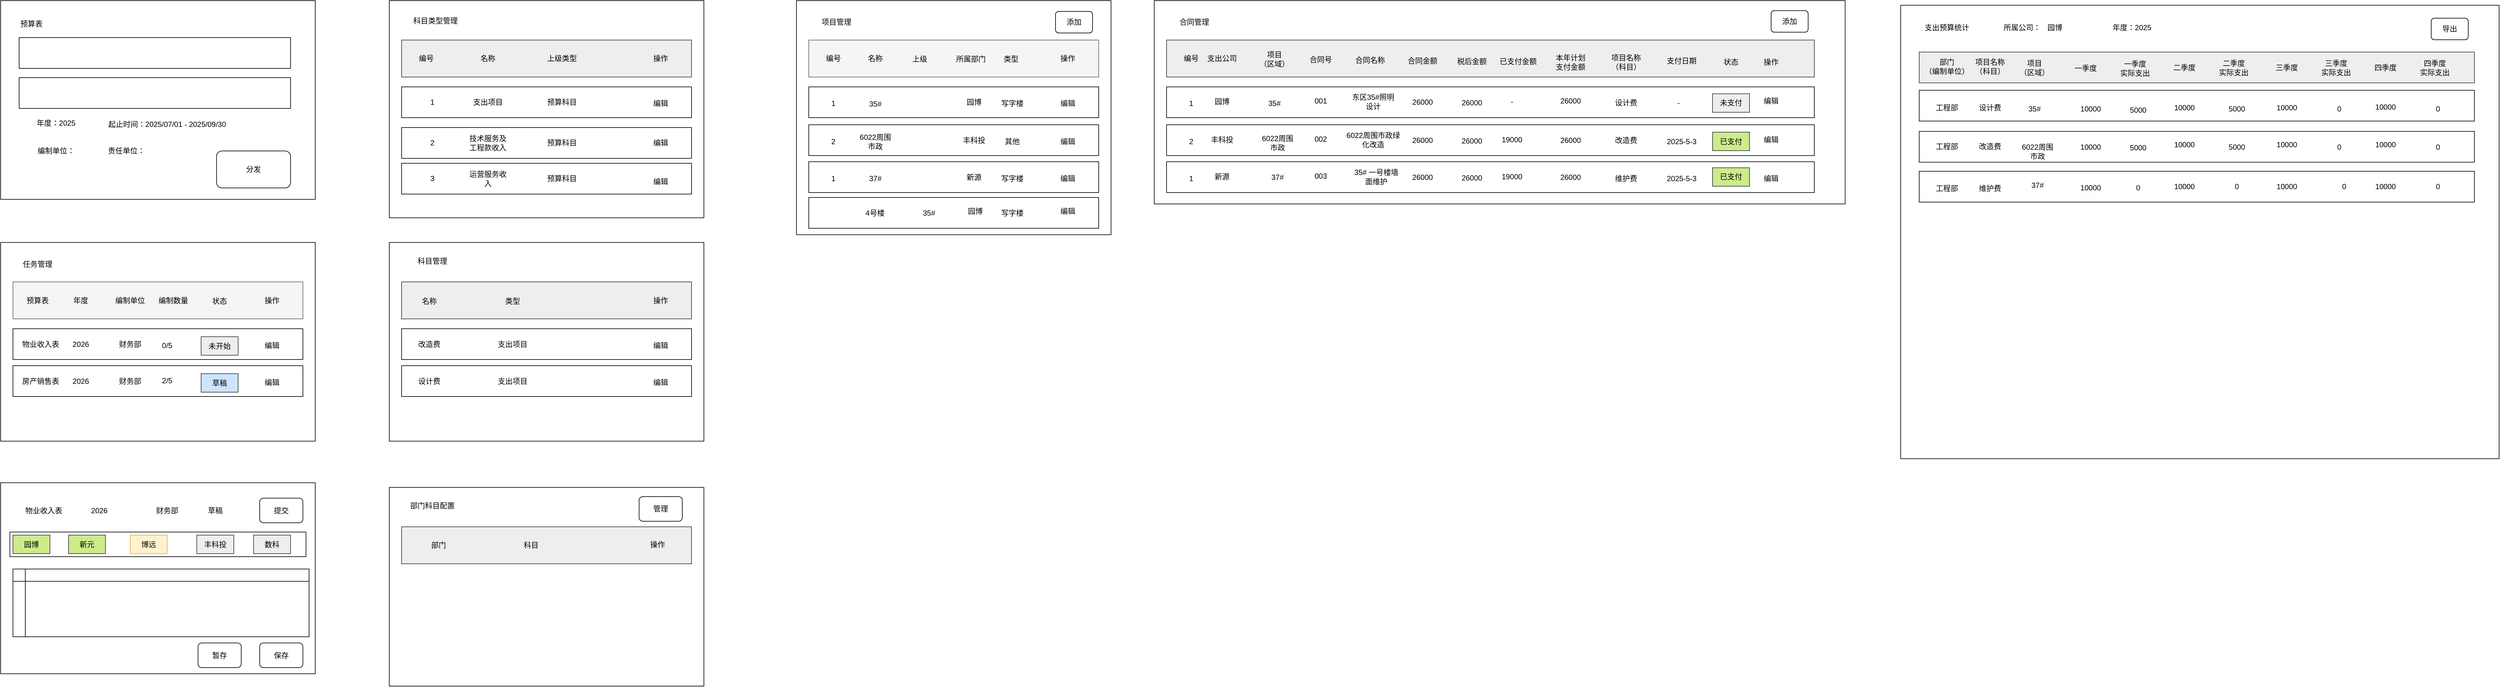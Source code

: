<mxfile version="28.0.4">
  <diagram name="第 1 页" id="Y-6UnXWzn9jeEXDlogMS">
    <mxGraphModel dx="2514" dy="1351" grid="1" gridSize="10" guides="1" tooltips="1" connect="1" arrows="1" fold="1" page="1" pageScale="1" pageWidth="827" pageHeight="1169" math="0" shadow="0">
      <root>
        <mxCell id="0" />
        <mxCell id="1" parent="0" />
        <mxCell id="I_KxvgHxnJEYVX6ZV_vD-1" value="" style="rounded=0;whiteSpace=wrap;html=1;" parent="1" vertex="1">
          <mxGeometry x="50" y="80" width="510" height="322.5" as="geometry" />
        </mxCell>
        <mxCell id="I_KxvgHxnJEYVX6ZV_vD-2" value="预算表" style="text;html=1;align=center;verticalAlign=middle;whiteSpace=wrap;rounded=0;" parent="1" vertex="1">
          <mxGeometry x="70" y="102.5" width="60" height="30" as="geometry" />
        </mxCell>
        <mxCell id="I_KxvgHxnJEYVX6ZV_vD-3" value="" style="rounded=0;whiteSpace=wrap;html=1;" parent="1" vertex="1">
          <mxGeometry x="50" y="472.5" width="510" height="322.5" as="geometry" />
        </mxCell>
        <mxCell id="I_KxvgHxnJEYVX6ZV_vD-4" value="任务管理" style="text;html=1;align=center;verticalAlign=middle;whiteSpace=wrap;rounded=0;" parent="1" vertex="1">
          <mxGeometry x="80" y="492.5" width="60" height="30" as="geometry" />
        </mxCell>
        <mxCell id="I_KxvgHxnJEYVX6ZV_vD-5" value="" style="rounded=0;whiteSpace=wrap;html=1;fillColor=#f5f5f5;fontColor=#333333;strokeColor=#666666;" parent="1" vertex="1">
          <mxGeometry x="70" y="536.5" width="470" height="60" as="geometry" />
        </mxCell>
        <mxCell id="I_KxvgHxnJEYVX6ZV_vD-6" value="预算表" style="text;html=1;align=center;verticalAlign=middle;whiteSpace=wrap;rounded=0;" parent="1" vertex="1">
          <mxGeometry x="80" y="551.5" width="60" height="30" as="geometry" />
        </mxCell>
        <mxCell id="I_KxvgHxnJEYVX6ZV_vD-7" value="年度" style="text;html=1;align=center;verticalAlign=middle;whiteSpace=wrap;rounded=0;" parent="1" vertex="1">
          <mxGeometry x="150" y="551.5" width="60" height="30" as="geometry" />
        </mxCell>
        <mxCell id="I_KxvgHxnJEYVX6ZV_vD-8" value="编制单位" style="text;html=1;align=center;verticalAlign=middle;whiteSpace=wrap;rounded=0;" parent="1" vertex="1">
          <mxGeometry x="230" y="551.5" width="60" height="30" as="geometry" />
        </mxCell>
        <mxCell id="I_KxvgHxnJEYVX6ZV_vD-9" value="状态" style="text;html=1;align=center;verticalAlign=middle;whiteSpace=wrap;rounded=0;" parent="1" vertex="1">
          <mxGeometry x="375" y="552.5" width="60" height="30" as="geometry" />
        </mxCell>
        <mxCell id="I_KxvgHxnJEYVX6ZV_vD-10" value="操作" style="text;html=1;align=center;verticalAlign=middle;whiteSpace=wrap;rounded=0;" parent="1" vertex="1">
          <mxGeometry x="460" y="551.5" width="60" height="30" as="geometry" />
        </mxCell>
        <mxCell id="I_KxvgHxnJEYVX6ZV_vD-11" value="分发" style="rounded=1;whiteSpace=wrap;html=1;" parent="1" vertex="1">
          <mxGeometry x="400" y="324" width="120" height="60" as="geometry" />
        </mxCell>
        <mxCell id="I_KxvgHxnJEYVX6ZV_vD-12" value="" style="rounded=0;whiteSpace=wrap;html=1;" parent="1" vertex="1">
          <mxGeometry x="50" y="862.5" width="510" height="310" as="geometry" />
        </mxCell>
        <mxCell id="I_KxvgHxnJEYVX6ZV_vD-13" value="物业收入表" style="text;html=1;align=center;verticalAlign=middle;whiteSpace=wrap;rounded=0;" parent="1" vertex="1">
          <mxGeometry x="80" y="892.5" width="80" height="30" as="geometry" />
        </mxCell>
        <mxCell id="I_KxvgHxnJEYVX6ZV_vD-14" value="2026" style="text;html=1;align=center;verticalAlign=middle;whiteSpace=wrap;rounded=0;" parent="1" vertex="1">
          <mxGeometry x="180" y="892.5" width="60" height="30" as="geometry" />
        </mxCell>
        <mxCell id="I_KxvgHxnJEYVX6ZV_vD-15" value="财务部" style="text;html=1;align=center;verticalAlign=middle;whiteSpace=wrap;rounded=0;" parent="1" vertex="1">
          <mxGeometry x="290" y="892.5" width="60" height="30" as="geometry" />
        </mxCell>
        <mxCell id="I_KxvgHxnJEYVX6ZV_vD-16" value="草稿" style="text;html=1;align=center;verticalAlign=middle;whiteSpace=wrap;rounded=0;" parent="1" vertex="1">
          <mxGeometry x="368" y="892.5" width="60" height="30" as="geometry" />
        </mxCell>
        <mxCell id="I_KxvgHxnJEYVX6ZV_vD-17" value="" style="rounded=0;whiteSpace=wrap;html=1;" parent="1" vertex="1">
          <mxGeometry x="65" y="942.5" width="480" height="40" as="geometry" />
        </mxCell>
        <mxCell id="I_KxvgHxnJEYVX6ZV_vD-18" value="园博" style="text;html=1;align=center;verticalAlign=middle;whiteSpace=wrap;rounded=0;fillColor=#cdeb8b;strokeColor=#36393d;" parent="1" vertex="1">
          <mxGeometry x="70" y="947.5" width="60" height="30" as="geometry" />
        </mxCell>
        <mxCell id="I_KxvgHxnJEYVX6ZV_vD-19" value="新元" style="text;html=1;align=center;verticalAlign=middle;whiteSpace=wrap;rounded=0;fillColor=#cdeb8b;strokeColor=#36393d;" parent="1" vertex="1">
          <mxGeometry x="160" y="947.5" width="60" height="30" as="geometry" />
        </mxCell>
        <mxCell id="I_KxvgHxnJEYVX6ZV_vD-20" value="博远" style="text;html=1;align=center;verticalAlign=middle;whiteSpace=wrap;rounded=0;fillColor=#fff2cc;strokeColor=#d6b656;" parent="1" vertex="1">
          <mxGeometry x="260" y="947.5" width="60" height="30" as="geometry" />
        </mxCell>
        <mxCell id="I_KxvgHxnJEYVX6ZV_vD-21" value="丰科投" style="text;html=1;align=center;verticalAlign=middle;whiteSpace=wrap;rounded=0;fillColor=#eeeeee;strokeColor=#36393d;" parent="1" vertex="1">
          <mxGeometry x="368" y="947.5" width="60" height="30" as="geometry" />
        </mxCell>
        <mxCell id="I_KxvgHxnJEYVX6ZV_vD-22" value="数科" style="text;html=1;align=center;verticalAlign=middle;whiteSpace=wrap;rounded=0;fillColor=#eeeeee;strokeColor=#36393d;" parent="1" vertex="1">
          <mxGeometry x="460" y="947.5" width="60" height="30" as="geometry" />
        </mxCell>
        <mxCell id="I_KxvgHxnJEYVX6ZV_vD-23" value="" style="shape=internalStorage;whiteSpace=wrap;html=1;backgroundOutline=1;" parent="1" vertex="1">
          <mxGeometry x="70" y="1002.5" width="480" height="110" as="geometry" />
        </mxCell>
        <mxCell id="I_KxvgHxnJEYVX6ZV_vD-24" value="提交" style="rounded=1;whiteSpace=wrap;html=1;" parent="1" vertex="1">
          <mxGeometry x="470" y="887.5" width="70" height="40" as="geometry" />
        </mxCell>
        <mxCell id="I_KxvgHxnJEYVX6ZV_vD-25" value="保存" style="rounded=1;whiteSpace=wrap;html=1;" parent="1" vertex="1">
          <mxGeometry x="470" y="1122.5" width="70" height="40" as="geometry" />
        </mxCell>
        <mxCell id="I_KxvgHxnJEYVX6ZV_vD-26" value="" style="rounded=0;whiteSpace=wrap;html=1;" parent="1" vertex="1">
          <mxGeometry x="70" y="612.5" width="470" height="50" as="geometry" />
        </mxCell>
        <mxCell id="I_KxvgHxnJEYVX6ZV_vD-27" value="物业收入表" style="text;html=1;align=center;verticalAlign=middle;whiteSpace=wrap;rounded=0;" parent="1" vertex="1">
          <mxGeometry x="80" y="622.5" width="70" height="30" as="geometry" />
        </mxCell>
        <mxCell id="I_KxvgHxnJEYVX6ZV_vD-28" value="2026" style="text;html=1;align=center;verticalAlign=middle;whiteSpace=wrap;rounded=0;" parent="1" vertex="1">
          <mxGeometry x="150" y="622.5" width="60" height="30" as="geometry" />
        </mxCell>
        <mxCell id="I_KxvgHxnJEYVX6ZV_vD-29" value="财务部" style="text;html=1;align=center;verticalAlign=middle;whiteSpace=wrap;rounded=0;" parent="1" vertex="1">
          <mxGeometry x="230" y="622.5" width="60" height="30" as="geometry" />
        </mxCell>
        <mxCell id="I_KxvgHxnJEYVX6ZV_vD-30" value="未开始" style="text;html=1;align=center;verticalAlign=middle;whiteSpace=wrap;rounded=0;fillColor=#eeeeee;strokeColor=#36393d;" parent="1" vertex="1">
          <mxGeometry x="375" y="625.5" width="60" height="30" as="geometry" />
        </mxCell>
        <mxCell id="I_KxvgHxnJEYVX6ZV_vD-31" value="编辑" style="text;html=1;align=center;verticalAlign=middle;whiteSpace=wrap;rounded=0;" parent="1" vertex="1">
          <mxGeometry x="460" y="624.5" width="60" height="30" as="geometry" />
        </mxCell>
        <mxCell id="I_KxvgHxnJEYVX6ZV_vD-32" value="" style="rounded=0;whiteSpace=wrap;html=1;" parent="1" vertex="1">
          <mxGeometry x="70" y="672.5" width="470" height="50" as="geometry" />
        </mxCell>
        <mxCell id="I_KxvgHxnJEYVX6ZV_vD-33" value="房产销售表" style="text;html=1;align=center;verticalAlign=middle;whiteSpace=wrap;rounded=0;" parent="1" vertex="1">
          <mxGeometry x="80" y="682.5" width="70" height="30" as="geometry" />
        </mxCell>
        <mxCell id="I_KxvgHxnJEYVX6ZV_vD-34" value="2026" style="text;html=1;align=center;verticalAlign=middle;whiteSpace=wrap;rounded=0;" parent="1" vertex="1">
          <mxGeometry x="150" y="682.5" width="60" height="30" as="geometry" />
        </mxCell>
        <mxCell id="I_KxvgHxnJEYVX6ZV_vD-35" value="财务部" style="text;html=1;align=center;verticalAlign=middle;whiteSpace=wrap;rounded=0;" parent="1" vertex="1">
          <mxGeometry x="230" y="682.5" width="60" height="30" as="geometry" />
        </mxCell>
        <mxCell id="I_KxvgHxnJEYVX6ZV_vD-36" value="草稿" style="text;html=1;align=center;verticalAlign=middle;whiteSpace=wrap;rounded=0;fillColor=#cce5ff;strokeColor=#36393d;" parent="1" vertex="1">
          <mxGeometry x="375" y="685.5" width="60" height="30" as="geometry" />
        </mxCell>
        <mxCell id="I_KxvgHxnJEYVX6ZV_vD-37" value="编辑" style="text;html=1;align=center;verticalAlign=middle;whiteSpace=wrap;rounded=0;" parent="1" vertex="1">
          <mxGeometry x="460" y="684.5" width="60" height="30" as="geometry" />
        </mxCell>
        <mxCell id="I_KxvgHxnJEYVX6ZV_vD-38" value="" style="rounded=0;whiteSpace=wrap;html=1;" parent="1" vertex="1">
          <mxGeometry x="80" y="140" width="440" height="50" as="geometry" />
        </mxCell>
        <mxCell id="I_KxvgHxnJEYVX6ZV_vD-39" value="" style="rounded=0;whiteSpace=wrap;html=1;" parent="1" vertex="1">
          <mxGeometry x="80" y="205" width="440" height="50" as="geometry" />
        </mxCell>
        <mxCell id="I_KxvgHxnJEYVX6ZV_vD-80" value="" style="rounded=0;whiteSpace=wrap;html=1;" parent="1" vertex="1">
          <mxGeometry x="1340" y="80" width="510" height="380" as="geometry" />
        </mxCell>
        <mxCell id="I_KxvgHxnJEYVX6ZV_vD-81" value="项目管理" style="text;html=1;align=center;verticalAlign=middle;whiteSpace=wrap;rounded=0;" parent="1" vertex="1">
          <mxGeometry x="1340" y="100" width="130" height="30" as="geometry" />
        </mxCell>
        <mxCell id="I_KxvgHxnJEYVX6ZV_vD-82" value="" style="rounded=0;whiteSpace=wrap;html=1;fillColor=#f5f5f5;fontColor=#333333;strokeColor=#666666;" parent="1" vertex="1">
          <mxGeometry x="1360" y="144" width="470" height="60" as="geometry" />
        </mxCell>
        <mxCell id="I_KxvgHxnJEYVX6ZV_vD-83" value="编号" style="text;html=1;align=center;verticalAlign=middle;whiteSpace=wrap;rounded=0;" parent="1" vertex="1">
          <mxGeometry x="1370" y="159" width="60" height="30" as="geometry" />
        </mxCell>
        <mxCell id="I_KxvgHxnJEYVX6ZV_vD-84" value="名称" style="text;html=1;align=center;verticalAlign=middle;whiteSpace=wrap;rounded=0;" parent="1" vertex="1">
          <mxGeometry x="1437.5" y="159" width="60" height="30" as="geometry" />
        </mxCell>
        <mxCell id="I_KxvgHxnJEYVX6ZV_vD-85" value="所属部门" style="text;html=1;align=center;verticalAlign=middle;whiteSpace=wrap;rounded=0;" parent="1" vertex="1">
          <mxGeometry x="1593" y="160" width="60" height="30" as="geometry" />
        </mxCell>
        <mxCell id="I_KxvgHxnJEYVX6ZV_vD-86" value="操作" style="text;html=1;align=center;verticalAlign=middle;whiteSpace=wrap;rounded=0;" parent="1" vertex="1">
          <mxGeometry x="1750" y="159" width="60" height="30" as="geometry" />
        </mxCell>
        <mxCell id="I_KxvgHxnJEYVX6ZV_vD-87" value="" style="rounded=0;whiteSpace=wrap;html=1;" parent="1" vertex="1">
          <mxGeometry x="1360" y="220" width="470" height="50" as="geometry" />
        </mxCell>
        <mxCell id="I_KxvgHxnJEYVX6ZV_vD-88" value="园博" style="text;html=1;align=center;verticalAlign=middle;whiteSpace=wrap;rounded=0;" parent="1" vertex="1">
          <mxGeometry x="1598" y="230" width="60" height="30" as="geometry" />
        </mxCell>
        <mxCell id="I_KxvgHxnJEYVX6ZV_vD-89" value="编辑" style="text;html=1;align=center;verticalAlign=middle;whiteSpace=wrap;rounded=0;" parent="1" vertex="1">
          <mxGeometry x="1750" y="232" width="60" height="30" as="geometry" />
        </mxCell>
        <mxCell id="I_KxvgHxnJEYVX6ZV_vD-97" value="" style="rounded=0;whiteSpace=wrap;html=1;" parent="1" vertex="1">
          <mxGeometry x="1360" y="399.5" width="470" height="50" as="geometry" />
        </mxCell>
        <mxCell id="I_KxvgHxnJEYVX6ZV_vD-98" value="4号楼" style="text;html=1;align=center;verticalAlign=middle;whiteSpace=wrap;rounded=0;" parent="1" vertex="1">
          <mxGeometry x="1410" y="409.5" width="115" height="30" as="geometry" />
        </mxCell>
        <mxCell id="I_KxvgHxnJEYVX6ZV_vD-101" value="类型" style="text;html=1;align=center;verticalAlign=middle;whiteSpace=wrap;rounded=0;" parent="1" vertex="1">
          <mxGeometry x="1658" y="160" width="60" height="30" as="geometry" />
        </mxCell>
        <mxCell id="I_KxvgHxnJEYVX6ZV_vD-102" value="写字楼" style="text;html=1;align=center;verticalAlign=middle;whiteSpace=wrap;rounded=0;" parent="1" vertex="1">
          <mxGeometry x="1660" y="232" width="60" height="30" as="geometry" />
        </mxCell>
        <mxCell id="I_KxvgHxnJEYVX6ZV_vD-103" value="35#" style="text;html=1;align=center;verticalAlign=middle;whiteSpace=wrap;rounded=0;" parent="1" vertex="1">
          <mxGeometry x="1437.5" y="232.75" width="60" height="30" as="geometry" />
        </mxCell>
        <mxCell id="I_KxvgHxnJEYVX6ZV_vD-104" value="1" style="text;html=1;align=center;verticalAlign=middle;whiteSpace=wrap;rounded=0;" parent="1" vertex="1">
          <mxGeometry x="1370" y="232" width="60" height="30" as="geometry" />
        </mxCell>
        <mxCell id="I_KxvgHxnJEYVX6ZV_vD-105" value="" style="rounded=0;whiteSpace=wrap;html=1;" parent="1" vertex="1">
          <mxGeometry x="1360" y="281.5" width="470" height="50" as="geometry" />
        </mxCell>
        <mxCell id="I_KxvgHxnJEYVX6ZV_vD-106" value="丰科投" style="text;html=1;align=center;verticalAlign=middle;whiteSpace=wrap;rounded=0;" parent="1" vertex="1">
          <mxGeometry x="1598" y="291.5" width="60" height="30" as="geometry" />
        </mxCell>
        <mxCell id="I_KxvgHxnJEYVX6ZV_vD-107" value="编辑" style="text;html=1;align=center;verticalAlign=middle;whiteSpace=wrap;rounded=0;" parent="1" vertex="1">
          <mxGeometry x="1750" y="293.5" width="60" height="30" as="geometry" />
        </mxCell>
        <mxCell id="I_KxvgHxnJEYVX6ZV_vD-108" value="其他" style="text;html=1;align=center;verticalAlign=middle;whiteSpace=wrap;rounded=0;" parent="1" vertex="1">
          <mxGeometry x="1660" y="293.5" width="60" height="30" as="geometry" />
        </mxCell>
        <mxCell id="I_KxvgHxnJEYVX6ZV_vD-109" value="6022周围市政" style="text;html=1;align=center;verticalAlign=middle;whiteSpace=wrap;rounded=0;" parent="1" vertex="1">
          <mxGeometry x="1437.5" y="294.25" width="60" height="30" as="geometry" />
        </mxCell>
        <mxCell id="I_KxvgHxnJEYVX6ZV_vD-110" value="2" style="text;html=1;align=center;verticalAlign=middle;whiteSpace=wrap;rounded=0;" parent="1" vertex="1">
          <mxGeometry x="1370" y="293.5" width="60" height="30" as="geometry" />
        </mxCell>
        <mxCell id="I_KxvgHxnJEYVX6ZV_vD-111" value="" style="rounded=0;whiteSpace=wrap;html=1;" parent="1" vertex="1">
          <mxGeometry x="1360" y="341.5" width="470" height="50" as="geometry" />
        </mxCell>
        <mxCell id="I_KxvgHxnJEYVX6ZV_vD-112" value="新源" style="text;html=1;align=center;verticalAlign=middle;whiteSpace=wrap;rounded=0;" parent="1" vertex="1">
          <mxGeometry x="1598" y="351.5" width="60" height="30" as="geometry" />
        </mxCell>
        <mxCell id="I_KxvgHxnJEYVX6ZV_vD-113" value="编辑" style="text;html=1;align=center;verticalAlign=middle;whiteSpace=wrap;rounded=0;" parent="1" vertex="1">
          <mxGeometry x="1750" y="353.5" width="60" height="30" as="geometry" />
        </mxCell>
        <mxCell id="I_KxvgHxnJEYVX6ZV_vD-114" value="写字楼" style="text;html=1;align=center;verticalAlign=middle;whiteSpace=wrap;rounded=0;" parent="1" vertex="1">
          <mxGeometry x="1660" y="353.5" width="60" height="30" as="geometry" />
        </mxCell>
        <mxCell id="I_KxvgHxnJEYVX6ZV_vD-115" value="37#" style="text;html=1;align=center;verticalAlign=middle;whiteSpace=wrap;rounded=0;" parent="1" vertex="1">
          <mxGeometry x="1437.5" y="354.25" width="60" height="30" as="geometry" />
        </mxCell>
        <mxCell id="I_KxvgHxnJEYVX6ZV_vD-116" value="1" style="text;html=1;align=center;verticalAlign=middle;whiteSpace=wrap;rounded=0;" parent="1" vertex="1">
          <mxGeometry x="1370" y="353.5" width="60" height="30" as="geometry" />
        </mxCell>
        <mxCell id="I_KxvgHxnJEYVX6ZV_vD-128" value="添加" style="rounded=1;whiteSpace=wrap;html=1;" parent="1" vertex="1">
          <mxGeometry x="1760" y="97.5" width="60" height="35" as="geometry" />
        </mxCell>
        <mxCell id="SKkXFKjDcY55AdcUD5MD-1" value="" style="rounded=0;whiteSpace=wrap;html=1;" parent="1" vertex="1">
          <mxGeometry x="680" y="80" width="510" height="352.5" as="geometry" />
        </mxCell>
        <mxCell id="SKkXFKjDcY55AdcUD5MD-2" value="科目类型管理" style="text;html=1;align=center;verticalAlign=middle;whiteSpace=wrap;rounded=0;" parent="1" vertex="1">
          <mxGeometry x="690" y="97.5" width="130" height="30" as="geometry" />
        </mxCell>
        <mxCell id="SKkXFKjDcY55AdcUD5MD-3" value="" style="rounded=0;whiteSpace=wrap;html=1;fillColor=#eeeeee;strokeColor=#36393d;" parent="1" vertex="1">
          <mxGeometry x="700" y="144" width="470" height="60" as="geometry" />
        </mxCell>
        <mxCell id="SKkXFKjDcY55AdcUD5MD-4" value="编号" style="text;html=1;align=center;verticalAlign=middle;whiteSpace=wrap;rounded=0;" parent="1" vertex="1">
          <mxGeometry x="710" y="159" width="60" height="30" as="geometry" />
        </mxCell>
        <mxCell id="SKkXFKjDcY55AdcUD5MD-5" value="名称" style="text;html=1;align=center;verticalAlign=middle;whiteSpace=wrap;rounded=0;" parent="1" vertex="1">
          <mxGeometry x="810" y="159" width="60" height="30" as="geometry" />
        </mxCell>
        <mxCell id="SKkXFKjDcY55AdcUD5MD-6" value="上级类型" style="text;html=1;align=center;verticalAlign=middle;whiteSpace=wrap;rounded=0;" parent="1" vertex="1">
          <mxGeometry x="930" y="159" width="60" height="30" as="geometry" />
        </mxCell>
        <mxCell id="SKkXFKjDcY55AdcUD5MD-7" value="操作" style="text;html=1;align=center;verticalAlign=middle;whiteSpace=wrap;rounded=0;" parent="1" vertex="1">
          <mxGeometry x="1090" y="159" width="60" height="30" as="geometry" />
        </mxCell>
        <mxCell id="SKkXFKjDcY55AdcUD5MD-8" value="" style="rounded=0;whiteSpace=wrap;html=1;" parent="1" vertex="1">
          <mxGeometry x="700" y="220" width="470" height="50" as="geometry" />
        </mxCell>
        <mxCell id="SKkXFKjDcY55AdcUD5MD-9" value="支出项目" style="text;html=1;align=center;verticalAlign=middle;whiteSpace=wrap;rounded=0;" parent="1" vertex="1">
          <mxGeometry x="805" y="230" width="70" height="30" as="geometry" />
        </mxCell>
        <mxCell id="SKkXFKjDcY55AdcUD5MD-10" value="预算科目" style="text;html=1;align=center;verticalAlign=middle;whiteSpace=wrap;rounded=0;" parent="1" vertex="1">
          <mxGeometry x="930" y="230" width="60" height="30" as="geometry" />
        </mxCell>
        <mxCell id="SKkXFKjDcY55AdcUD5MD-11" value="编辑" style="text;html=1;align=center;verticalAlign=middle;whiteSpace=wrap;rounded=0;" parent="1" vertex="1">
          <mxGeometry x="1090" y="232" width="60" height="30" as="geometry" />
        </mxCell>
        <mxCell id="SKkXFKjDcY55AdcUD5MD-12" value="" style="rounded=0;whiteSpace=wrap;html=1;" parent="1" vertex="1">
          <mxGeometry x="680" y="472.5" width="510" height="322.5" as="geometry" />
        </mxCell>
        <mxCell id="SKkXFKjDcY55AdcUD5MD-13" value="科目管理" style="text;html=1;align=center;verticalAlign=middle;whiteSpace=wrap;rounded=0;" parent="1" vertex="1">
          <mxGeometry x="685" y="487.5" width="130" height="30" as="geometry" />
        </mxCell>
        <mxCell id="SKkXFKjDcY55AdcUD5MD-14" value="" style="rounded=0;whiteSpace=wrap;html=1;fillColor=#eeeeee;strokeColor=#36393d;" parent="1" vertex="1">
          <mxGeometry x="700" y="536.5" width="470" height="60" as="geometry" />
        </mxCell>
        <mxCell id="SKkXFKjDcY55AdcUD5MD-15" value="名称" style="text;html=1;align=center;verticalAlign=middle;whiteSpace=wrap;rounded=0;" parent="1" vertex="1">
          <mxGeometry x="715" y="552.5" width="60" height="30" as="geometry" />
        </mxCell>
        <mxCell id="SKkXFKjDcY55AdcUD5MD-16" value="操作" style="text;html=1;align=center;verticalAlign=middle;whiteSpace=wrap;rounded=0;" parent="1" vertex="1">
          <mxGeometry x="1090" y="551.5" width="60" height="30" as="geometry" />
        </mxCell>
        <mxCell id="SKkXFKjDcY55AdcUD5MD-17" value="" style="rounded=0;whiteSpace=wrap;html=1;" parent="1" vertex="1">
          <mxGeometry x="700" y="612.5" width="470" height="50" as="geometry" />
        </mxCell>
        <mxCell id="SKkXFKjDcY55AdcUD5MD-18" value="改造费" style="text;html=1;align=center;verticalAlign=middle;whiteSpace=wrap;rounded=0;" parent="1" vertex="1">
          <mxGeometry x="710" y="622.5" width="70" height="30" as="geometry" />
        </mxCell>
        <mxCell id="SKkXFKjDcY55AdcUD5MD-19" value="支出项目" style="text;html=1;align=center;verticalAlign=middle;whiteSpace=wrap;rounded=0;" parent="1" vertex="1">
          <mxGeometry x="850" y="622.5" width="60" height="30" as="geometry" />
        </mxCell>
        <mxCell id="SKkXFKjDcY55AdcUD5MD-21" value="编辑" style="text;html=1;align=center;verticalAlign=middle;whiteSpace=wrap;rounded=0;" parent="1" vertex="1">
          <mxGeometry x="1090" y="624.5" width="60" height="30" as="geometry" />
        </mxCell>
        <mxCell id="SKkXFKjDcY55AdcUD5MD-22" value="" style="rounded=0;whiteSpace=wrap;html=1;" parent="1" vertex="1">
          <mxGeometry x="700" y="672.5" width="470" height="50" as="geometry" />
        </mxCell>
        <mxCell id="SKkXFKjDcY55AdcUD5MD-23" value="设计费" style="text;html=1;align=center;verticalAlign=middle;whiteSpace=wrap;rounded=0;" parent="1" vertex="1">
          <mxGeometry x="710" y="682.5" width="70" height="30" as="geometry" />
        </mxCell>
        <mxCell id="SKkXFKjDcY55AdcUD5MD-24" value="支出项目" style="text;html=1;align=center;verticalAlign=middle;whiteSpace=wrap;rounded=0;" parent="1" vertex="1">
          <mxGeometry x="850" y="682.5" width="60" height="30" as="geometry" />
        </mxCell>
        <mxCell id="SKkXFKjDcY55AdcUD5MD-26" value="编辑" style="text;html=1;align=center;verticalAlign=middle;whiteSpace=wrap;rounded=0;" parent="1" vertex="1">
          <mxGeometry x="1090" y="684.5" width="60" height="30" as="geometry" />
        </mxCell>
        <mxCell id="SKkXFKjDcY55AdcUD5MD-28" value="类型" style="text;html=1;align=center;verticalAlign=middle;whiteSpace=wrap;rounded=0;" parent="1" vertex="1">
          <mxGeometry x="850" y="552.5" width="60" height="30" as="geometry" />
        </mxCell>
        <mxCell id="SKkXFKjDcY55AdcUD5MD-29" value="" style="rounded=0;whiteSpace=wrap;html=1;" parent="1" vertex="1">
          <mxGeometry x="700" y="286" width="470" height="50" as="geometry" />
        </mxCell>
        <mxCell id="SKkXFKjDcY55AdcUD5MD-30" value="技术服务及工程款收入" style="text;html=1;align=center;verticalAlign=middle;whiteSpace=wrap;rounded=0;" parent="1" vertex="1">
          <mxGeometry x="805" y="296" width="70" height="30" as="geometry" />
        </mxCell>
        <mxCell id="SKkXFKjDcY55AdcUD5MD-31" value="预算科目" style="text;html=1;align=center;verticalAlign=middle;whiteSpace=wrap;rounded=0;" parent="1" vertex="1">
          <mxGeometry x="930" y="296" width="60" height="30" as="geometry" />
        </mxCell>
        <mxCell id="SKkXFKjDcY55AdcUD5MD-32" value="" style="rounded=0;whiteSpace=wrap;html=1;" parent="1" vertex="1">
          <mxGeometry x="700" y="344" width="470" height="50" as="geometry" />
        </mxCell>
        <mxCell id="SKkXFKjDcY55AdcUD5MD-33" value="运营服务收入" style="text;html=1;align=center;verticalAlign=middle;whiteSpace=wrap;rounded=0;" parent="1" vertex="1">
          <mxGeometry x="805" y="354" width="70" height="30" as="geometry" />
        </mxCell>
        <mxCell id="SKkXFKjDcY55AdcUD5MD-34" value="预算科目" style="text;html=1;align=center;verticalAlign=middle;whiteSpace=wrap;rounded=0;" parent="1" vertex="1">
          <mxGeometry x="930" y="354" width="60" height="30" as="geometry" />
        </mxCell>
        <mxCell id="SKkXFKjDcY55AdcUD5MD-35" value="1" style="text;html=1;align=center;verticalAlign=middle;whiteSpace=wrap;rounded=0;" parent="1" vertex="1">
          <mxGeometry x="715" y="230" width="70" height="30" as="geometry" />
        </mxCell>
        <mxCell id="SKkXFKjDcY55AdcUD5MD-36" value="2" style="text;html=1;align=center;verticalAlign=middle;whiteSpace=wrap;rounded=0;" parent="1" vertex="1">
          <mxGeometry x="715" y="296" width="70" height="30" as="geometry" />
        </mxCell>
        <mxCell id="SKkXFKjDcY55AdcUD5MD-37" value="3" style="text;html=1;align=center;verticalAlign=middle;whiteSpace=wrap;rounded=0;" parent="1" vertex="1">
          <mxGeometry x="715" y="354" width="70" height="30" as="geometry" />
        </mxCell>
        <mxCell id="SKkXFKjDcY55AdcUD5MD-38" value="编辑" style="text;html=1;align=center;verticalAlign=middle;whiteSpace=wrap;rounded=0;" parent="1" vertex="1">
          <mxGeometry x="1090" y="296" width="60" height="30" as="geometry" />
        </mxCell>
        <mxCell id="SKkXFKjDcY55AdcUD5MD-39" value="编辑" style="text;html=1;align=center;verticalAlign=middle;whiteSpace=wrap;rounded=0;" parent="1" vertex="1">
          <mxGeometry x="1090" y="358.5" width="60" height="30" as="geometry" />
        </mxCell>
        <mxCell id="SKkXFKjDcY55AdcUD5MD-40" value="" style="rounded=0;whiteSpace=wrap;html=1;" parent="1" vertex="1">
          <mxGeometry x="3130" y="87.5" width="970" height="736" as="geometry" />
        </mxCell>
        <mxCell id="SKkXFKjDcY55AdcUD5MD-41" value="" style="rounded=0;whiteSpace=wrap;html=1;" parent="1" vertex="1">
          <mxGeometry x="3160" y="357" width="900" height="50" as="geometry" />
        </mxCell>
        <mxCell id="SKkXFKjDcY55AdcUD5MD-42" value="支出预算统计" style="text;html=1;align=center;verticalAlign=middle;whiteSpace=wrap;rounded=0;" parent="1" vertex="1">
          <mxGeometry x="3140" y="108.5" width="130" height="30" as="geometry" />
        </mxCell>
        <mxCell id="SKkXFKjDcY55AdcUD5MD-43" value="所属公司：" style="text;html=1;align=center;verticalAlign=middle;whiteSpace=wrap;rounded=0;" parent="1" vertex="1">
          <mxGeometry x="3272" y="108.5" width="110" height="30" as="geometry" />
        </mxCell>
        <mxCell id="SKkXFKjDcY55AdcUD5MD-44" value="园博" style="text;html=1;align=center;verticalAlign=middle;whiteSpace=wrap;rounded=0;" parent="1" vertex="1">
          <mxGeometry x="3350" y="108.5" width="60" height="30" as="geometry" />
        </mxCell>
        <mxCell id="SKkXFKjDcY55AdcUD5MD-45" value="" style="rounded=0;whiteSpace=wrap;html=1;fillColor=#eeeeee;strokeColor=#36393d;" parent="1" vertex="1">
          <mxGeometry x="3160" y="163.5" width="900" height="50" as="geometry" />
        </mxCell>
        <mxCell id="SKkXFKjDcY55AdcUD5MD-46" value="" style="rounded=0;whiteSpace=wrap;html=1;" parent="1" vertex="1">
          <mxGeometry x="3160" y="225.5" width="900" height="50" as="geometry" />
        </mxCell>
        <mxCell id="SKkXFKjDcY55AdcUD5MD-47" value="" style="rounded=0;whiteSpace=wrap;html=1;" parent="1" vertex="1">
          <mxGeometry x="3160" y="292.25" width="900" height="50" as="geometry" />
        </mxCell>
        <mxCell id="SKkXFKjDcY55AdcUD5MD-48" value="设计费" style="text;html=1;align=center;verticalAlign=middle;whiteSpace=wrap;rounded=0;" parent="1" vertex="1">
          <mxGeometry x="3240" y="238.5" width="70" height="30" as="geometry" />
        </mxCell>
        <mxCell id="SKkXFKjDcY55AdcUD5MD-49" value="改造费" style="text;html=1;align=center;verticalAlign=middle;whiteSpace=wrap;rounded=0;" parent="1" vertex="1">
          <mxGeometry x="3240" y="302.25" width="70" height="30" as="geometry" />
        </mxCell>
        <mxCell id="SKkXFKjDcY55AdcUD5MD-50" value="维护费" style="text;html=1;align=center;verticalAlign=middle;whiteSpace=wrap;rounded=0;" parent="1" vertex="1">
          <mxGeometry x="3240" y="370" width="70" height="30" as="geometry" />
        </mxCell>
        <mxCell id="SKkXFKjDcY55AdcUD5MD-51" value="项目名称&lt;br&gt;（科目）" style="text;html=1;align=center;verticalAlign=middle;whiteSpace=wrap;rounded=0;" parent="1" vertex="1">
          <mxGeometry x="3235" y="172.13" width="80" height="30" as="geometry" />
        </mxCell>
        <mxCell id="SKkXFKjDcY55AdcUD5MD-52" value="部门&lt;br&gt;（编制单位）" style="text;html=1;align=center;verticalAlign=middle;whiteSpace=wrap;rounded=0;" parent="1" vertex="1">
          <mxGeometry x="3165" y="172.13" width="80" height="30" as="geometry" />
        </mxCell>
        <mxCell id="SKkXFKjDcY55AdcUD5MD-53" value="工程部" style="text;html=1;align=center;verticalAlign=middle;whiteSpace=wrap;rounded=0;" parent="1" vertex="1">
          <mxGeometry x="3170" y="238.5" width="70" height="30" as="geometry" />
        </mxCell>
        <mxCell id="SKkXFKjDcY55AdcUD5MD-54" value="工程部" style="text;html=1;align=center;verticalAlign=middle;whiteSpace=wrap;rounded=0;" parent="1" vertex="1">
          <mxGeometry x="3170" y="302.25" width="70" height="30" as="geometry" />
        </mxCell>
        <mxCell id="SKkXFKjDcY55AdcUD5MD-55" value="工程部" style="text;html=1;align=center;verticalAlign=middle;whiteSpace=wrap;rounded=0;" parent="1" vertex="1">
          <mxGeometry x="3170" y="369.5" width="70" height="30" as="geometry" />
        </mxCell>
        <mxCell id="SKkXFKjDcY55AdcUD5MD-56" value="一季度" style="text;html=1;align=center;verticalAlign=middle;whiteSpace=wrap;rounded=0;" parent="1" vertex="1">
          <mxGeometry x="3390" y="175.25" width="80" height="30" as="geometry" />
        </mxCell>
        <mxCell id="SKkXFKjDcY55AdcUD5MD-57" value="10000" style="text;html=1;align=center;verticalAlign=middle;whiteSpace=wrap;rounded=0;" parent="1" vertex="1">
          <mxGeometry x="3403" y="241" width="70" height="30" as="geometry" />
        </mxCell>
        <mxCell id="SKkXFKjDcY55AdcUD5MD-58" value="5000" style="text;html=1;align=center;verticalAlign=middle;whiteSpace=wrap;rounded=0;" parent="1" vertex="1">
          <mxGeometry x="3480" y="242.75" width="70" height="30" as="geometry" />
        </mxCell>
        <mxCell id="SKkXFKjDcY55AdcUD5MD-59" value="10000" style="text;html=1;align=center;verticalAlign=middle;whiteSpace=wrap;rounded=0;" parent="1" vertex="1">
          <mxGeometry x="3403" y="368.75" width="70" height="30" as="geometry" />
        </mxCell>
        <mxCell id="SKkXFKjDcY55AdcUD5MD-60" value="10000" style="text;html=1;align=center;verticalAlign=middle;whiteSpace=wrap;rounded=0;" parent="1" vertex="1">
          <mxGeometry x="3403" y="302.5" width="70" height="30" as="geometry" />
        </mxCell>
        <mxCell id="SKkXFKjDcY55AdcUD5MD-61" value="一季度&lt;br&gt;实际支出" style="text;html=1;align=center;verticalAlign=middle;whiteSpace=wrap;rounded=0;" parent="1" vertex="1">
          <mxGeometry x="3470" y="175.25" width="80" height="30" as="geometry" />
        </mxCell>
        <mxCell id="SKkXFKjDcY55AdcUD5MD-62" value="0" style="text;html=1;align=center;verticalAlign=middle;whiteSpace=wrap;rounded=0;" parent="1" vertex="1">
          <mxGeometry x="3480" y="368.75" width="70" height="30" as="geometry" />
        </mxCell>
        <mxCell id="SKkXFKjDcY55AdcUD5MD-63" value="5000" style="text;html=1;align=center;verticalAlign=middle;whiteSpace=wrap;rounded=0;" parent="1" vertex="1">
          <mxGeometry x="3480" y="304" width="70" height="30" as="geometry" />
        </mxCell>
        <mxCell id="SKkXFKjDcY55AdcUD5MD-64" value="二季度" style="text;html=1;align=center;verticalAlign=middle;whiteSpace=wrap;rounded=0;" parent="1" vertex="1">
          <mxGeometry x="3550" y="173.88" width="80" height="30" as="geometry" />
        </mxCell>
        <mxCell id="SKkXFKjDcY55AdcUD5MD-65" value="10000" style="text;html=1;align=center;verticalAlign=middle;whiteSpace=wrap;rounded=0;" parent="1" vertex="1">
          <mxGeometry x="3555" y="239" width="70" height="30" as="geometry" />
        </mxCell>
        <mxCell id="SKkXFKjDcY55AdcUD5MD-66" value="5000" style="text;html=1;align=center;verticalAlign=middle;whiteSpace=wrap;rounded=0;" parent="1" vertex="1">
          <mxGeometry x="3640" y="241.38" width="70" height="30" as="geometry" />
        </mxCell>
        <mxCell id="SKkXFKjDcY55AdcUD5MD-67" value="10000" style="text;html=1;align=center;verticalAlign=middle;whiteSpace=wrap;rounded=0;" parent="1" vertex="1">
          <mxGeometry x="3555" y="366.75" width="70" height="30" as="geometry" />
        </mxCell>
        <mxCell id="SKkXFKjDcY55AdcUD5MD-68" value="10000" style="text;html=1;align=center;verticalAlign=middle;whiteSpace=wrap;rounded=0;" parent="1" vertex="1">
          <mxGeometry x="3555" y="298.75" width="70" height="30" as="geometry" />
        </mxCell>
        <mxCell id="SKkXFKjDcY55AdcUD5MD-69" value="二季度&lt;br&gt;实际支出" style="text;html=1;align=center;verticalAlign=middle;whiteSpace=wrap;rounded=0;" parent="1" vertex="1">
          <mxGeometry x="3630" y="173.88" width="80" height="30" as="geometry" />
        </mxCell>
        <mxCell id="SKkXFKjDcY55AdcUD5MD-70" value="0" style="text;html=1;align=center;verticalAlign=middle;whiteSpace=wrap;rounded=0;" parent="1" vertex="1">
          <mxGeometry x="3640" y="366.75" width="70" height="30" as="geometry" />
        </mxCell>
        <mxCell id="SKkXFKjDcY55AdcUD5MD-71" value="5000" style="text;html=1;align=center;verticalAlign=middle;whiteSpace=wrap;rounded=0;" parent="1" vertex="1">
          <mxGeometry x="3640" y="302.63" width="70" height="30" as="geometry" />
        </mxCell>
        <mxCell id="SKkXFKjDcY55AdcUD5MD-72" value="年度：2025" style="text;html=1;align=center;verticalAlign=middle;whiteSpace=wrap;rounded=0;" parent="1" vertex="1">
          <mxGeometry x="3450" y="108.5" width="110" height="30" as="geometry" />
        </mxCell>
        <mxCell id="SKkXFKjDcY55AdcUD5MD-73" value="三季度" style="text;html=1;align=center;verticalAlign=middle;whiteSpace=wrap;rounded=0;" parent="1" vertex="1">
          <mxGeometry x="3716" y="173.88" width="80" height="30" as="geometry" />
        </mxCell>
        <mxCell id="SKkXFKjDcY55AdcUD5MD-74" value="10000" style="text;html=1;align=center;verticalAlign=middle;whiteSpace=wrap;rounded=0;" parent="1" vertex="1">
          <mxGeometry x="3721" y="239" width="70" height="30" as="geometry" />
        </mxCell>
        <mxCell id="SKkXFKjDcY55AdcUD5MD-75" value="0" style="text;html=1;align=center;verticalAlign=middle;whiteSpace=wrap;rounded=0;" parent="1" vertex="1">
          <mxGeometry x="3806" y="241.38" width="70" height="30" as="geometry" />
        </mxCell>
        <mxCell id="SKkXFKjDcY55AdcUD5MD-76" value="10000" style="text;html=1;align=center;verticalAlign=middle;whiteSpace=wrap;rounded=0;" parent="1" vertex="1">
          <mxGeometry x="3721" y="366.75" width="70" height="30" as="geometry" />
        </mxCell>
        <mxCell id="SKkXFKjDcY55AdcUD5MD-77" value="10000" style="text;html=1;align=center;verticalAlign=middle;whiteSpace=wrap;rounded=0;" parent="1" vertex="1">
          <mxGeometry x="3721" y="298.75" width="70" height="30" as="geometry" />
        </mxCell>
        <mxCell id="SKkXFKjDcY55AdcUD5MD-78" value="三季度&lt;br&gt;实际支出" style="text;html=1;align=center;verticalAlign=middle;whiteSpace=wrap;rounded=0;" parent="1" vertex="1">
          <mxGeometry x="3796" y="173.88" width="80" height="30" as="geometry" />
        </mxCell>
        <mxCell id="SKkXFKjDcY55AdcUD5MD-79" value="0" style="text;html=1;align=center;verticalAlign=middle;whiteSpace=wrap;rounded=0;" parent="1" vertex="1">
          <mxGeometry x="3814" y="367.38" width="70" height="30" as="geometry" />
        </mxCell>
        <mxCell id="SKkXFKjDcY55AdcUD5MD-80" value="0" style="text;html=1;align=center;verticalAlign=middle;whiteSpace=wrap;rounded=0;" parent="1" vertex="1">
          <mxGeometry x="3806" y="302.63" width="70" height="30" as="geometry" />
        </mxCell>
        <mxCell id="SKkXFKjDcY55AdcUD5MD-81" value="四季度" style="text;html=1;align=center;verticalAlign=middle;whiteSpace=wrap;rounded=0;" parent="1" vertex="1">
          <mxGeometry x="3876" y="173.88" width="80" height="30" as="geometry" />
        </mxCell>
        <mxCell id="SKkXFKjDcY55AdcUD5MD-82" value="10000" style="text;html=1;align=center;verticalAlign=middle;whiteSpace=wrap;rounded=0;" parent="1" vertex="1">
          <mxGeometry x="3881" y="238" width="70" height="30" as="geometry" />
        </mxCell>
        <mxCell id="SKkXFKjDcY55AdcUD5MD-83" value="0" style="text;html=1;align=center;verticalAlign=middle;whiteSpace=wrap;rounded=0;" parent="1" vertex="1">
          <mxGeometry x="3966" y="241.38" width="70" height="30" as="geometry" />
        </mxCell>
        <mxCell id="SKkXFKjDcY55AdcUD5MD-84" value="10000" style="text;html=1;align=center;verticalAlign=middle;whiteSpace=wrap;rounded=0;" parent="1" vertex="1">
          <mxGeometry x="3881" y="366.75" width="70" height="30" as="geometry" />
        </mxCell>
        <mxCell id="SKkXFKjDcY55AdcUD5MD-85" value="10000" style="text;html=1;align=center;verticalAlign=middle;whiteSpace=wrap;rounded=0;" parent="1" vertex="1">
          <mxGeometry x="3881" y="298.75" width="70" height="30" as="geometry" />
        </mxCell>
        <mxCell id="SKkXFKjDcY55AdcUD5MD-86" value="四季度&lt;br&gt;实际支出" style="text;html=1;align=center;verticalAlign=middle;whiteSpace=wrap;rounded=0;" parent="1" vertex="1">
          <mxGeometry x="3956" y="173.88" width="80" height="30" as="geometry" />
        </mxCell>
        <mxCell id="SKkXFKjDcY55AdcUD5MD-87" value="0" style="text;html=1;align=center;verticalAlign=middle;whiteSpace=wrap;rounded=0;" parent="1" vertex="1">
          <mxGeometry x="3966" y="366.75" width="70" height="30" as="geometry" />
        </mxCell>
        <mxCell id="SKkXFKjDcY55AdcUD5MD-88" value="0" style="text;html=1;align=center;verticalAlign=middle;whiteSpace=wrap;rounded=0;" parent="1" vertex="1">
          <mxGeometry x="3966" y="302.63" width="70" height="30" as="geometry" />
        </mxCell>
        <mxCell id="SKkXFKjDcY55AdcUD5MD-89" value="项目&lt;br&gt;（区域）" style="text;html=1;align=center;verticalAlign=middle;whiteSpace=wrap;rounded=0;" parent="1" vertex="1">
          <mxGeometry x="3312" y="173.88" width="70" height="30" as="geometry" />
        </mxCell>
        <mxCell id="SKkXFKjDcY55AdcUD5MD-90" value="35#" style="text;html=1;align=center;verticalAlign=middle;whiteSpace=wrap;rounded=0;" parent="1" vertex="1">
          <mxGeometry x="3317" y="241" width="60" height="30" as="geometry" />
        </mxCell>
        <mxCell id="SKkXFKjDcY55AdcUD5MD-91" value="6022周围市政" style="text;html=1;align=center;verticalAlign=middle;whiteSpace=wrap;rounded=0;" parent="1" vertex="1">
          <mxGeometry x="3322" y="309.63" width="60" height="30" as="geometry" />
        </mxCell>
        <mxCell id="SKkXFKjDcY55AdcUD5MD-92" value="37#" style="text;html=1;align=center;verticalAlign=middle;whiteSpace=wrap;rounded=0;" parent="1" vertex="1">
          <mxGeometry x="3322" y="365.38" width="60" height="30" as="geometry" />
        </mxCell>
        <mxCell id="SKkXFKjDcY55AdcUD5MD-93" value="导出" style="rounded=1;whiteSpace=wrap;html=1;" parent="1" vertex="1">
          <mxGeometry x="3990" y="108.5" width="60" height="35" as="geometry" />
        </mxCell>
        <mxCell id="SKkXFKjDcY55AdcUD5MD-96" value="年度：2025" style="text;html=1;align=center;verticalAlign=middle;whiteSpace=wrap;rounded=0;" parent="1" vertex="1">
          <mxGeometry x="80" y="264" width="120" height="30" as="geometry" />
        </mxCell>
        <mxCell id="SKkXFKjDcY55AdcUD5MD-97" value="起止时间：2025/07/01 - 2025/09/30" style="text;html=1;align=center;verticalAlign=middle;whiteSpace=wrap;rounded=0;" parent="1" vertex="1">
          <mxGeometry x="205" y="266" width="230" height="30" as="geometry" />
        </mxCell>
        <mxCell id="SKkXFKjDcY55AdcUD5MD-98" value="编制单位：" style="text;html=1;align=center;verticalAlign=middle;whiteSpace=wrap;rounded=0;" parent="1" vertex="1">
          <mxGeometry x="80" y="309" width="120" height="30" as="geometry" />
        </mxCell>
        <mxCell id="SKkXFKjDcY55AdcUD5MD-99" value="责任单位：" style="text;html=1;align=center;verticalAlign=middle;whiteSpace=wrap;rounded=0;" parent="1" vertex="1">
          <mxGeometry x="204" y="309" width="100" height="30" as="geometry" />
        </mxCell>
        <mxCell id="SKkXFKjDcY55AdcUD5MD-101" value="" style="rounded=0;whiteSpace=wrap;html=1;" parent="1" vertex="1">
          <mxGeometry x="1920" y="80" width="1120" height="330" as="geometry" />
        </mxCell>
        <mxCell id="SKkXFKjDcY55AdcUD5MD-102" value="合同管理" style="text;html=1;align=center;verticalAlign=middle;whiteSpace=wrap;rounded=0;" parent="1" vertex="1">
          <mxGeometry x="1920" y="100" width="130" height="30" as="geometry" />
        </mxCell>
        <mxCell id="SKkXFKjDcY55AdcUD5MD-103" value="" style="rounded=0;whiteSpace=wrap;html=1;fillColor=#eeeeee;strokeColor=#36393d;" parent="1" vertex="1">
          <mxGeometry x="1940" y="144" width="1050" height="60" as="geometry" />
        </mxCell>
        <mxCell id="SKkXFKjDcY55AdcUD5MD-104" value="编号" style="text;html=1;align=center;verticalAlign=middle;whiteSpace=wrap;rounded=0;" parent="1" vertex="1">
          <mxGeometry x="1950" y="159" width="60" height="30" as="geometry" />
        </mxCell>
        <mxCell id="SKkXFKjDcY55AdcUD5MD-105" value="合同名称" style="text;html=1;align=center;verticalAlign=middle;whiteSpace=wrap;rounded=0;" parent="1" vertex="1">
          <mxGeometry x="2240" y="162" width="60" height="30" as="geometry" />
        </mxCell>
        <mxCell id="SKkXFKjDcY55AdcUD5MD-106" value="已支付金额" style="text;html=1;align=center;verticalAlign=middle;whiteSpace=wrap;rounded=0;" parent="1" vertex="1">
          <mxGeometry x="2470" y="163.88" width="80" height="30" as="geometry" />
        </mxCell>
        <mxCell id="SKkXFKjDcY55AdcUD5MD-107" value="操作" style="text;html=1;align=center;verticalAlign=middle;whiteSpace=wrap;rounded=0;" parent="1" vertex="1">
          <mxGeometry x="2890" y="164.88" width="60" height="30" as="geometry" />
        </mxCell>
        <mxCell id="SKkXFKjDcY55AdcUD5MD-108" value="" style="rounded=0;whiteSpace=wrap;html=1;" parent="1" vertex="1">
          <mxGeometry x="1940" y="220" width="1050" height="50" as="geometry" />
        </mxCell>
        <mxCell id="SKkXFKjDcY55AdcUD5MD-109" value="-" style="text;html=1;align=center;verticalAlign=middle;whiteSpace=wrap;rounded=0;" parent="1" vertex="1">
          <mxGeometry x="2470" y="229" width="60" height="30" as="geometry" />
        </mxCell>
        <mxCell id="SKkXFKjDcY55AdcUD5MD-110" value="编辑" style="text;html=1;align=center;verticalAlign=middle;whiteSpace=wrap;rounded=0;" parent="1" vertex="1">
          <mxGeometry x="2890" y="228.25" width="60" height="30" as="geometry" />
        </mxCell>
        <mxCell id="SKkXFKjDcY55AdcUD5MD-111" value="本年计划&lt;br&gt;支付金额" style="text;html=1;align=center;verticalAlign=middle;whiteSpace=wrap;rounded=0;" parent="1" vertex="1">
          <mxGeometry x="2540" y="164.88" width="110" height="30" as="geometry" />
        </mxCell>
        <mxCell id="SKkXFKjDcY55AdcUD5MD-112" value="26000" style="text;html=1;align=center;verticalAlign=middle;whiteSpace=wrap;rounded=0;" parent="1" vertex="1">
          <mxGeometry x="2565" y="228.25" width="60" height="30" as="geometry" />
        </mxCell>
        <mxCell id="SKkXFKjDcY55AdcUD5MD-113" value="东区35#照明设计" style="text;html=1;align=center;verticalAlign=middle;whiteSpace=wrap;rounded=0;" parent="1" vertex="1">
          <mxGeometry x="2235" y="229.25" width="80" height="30" as="geometry" />
        </mxCell>
        <mxCell id="SKkXFKjDcY55AdcUD5MD-114" value="1" style="text;html=1;align=center;verticalAlign=middle;whiteSpace=wrap;rounded=0;" parent="1" vertex="1">
          <mxGeometry x="1950" y="232" width="60" height="30" as="geometry" />
        </mxCell>
        <mxCell id="SKkXFKjDcY55AdcUD5MD-115" value="" style="rounded=0;whiteSpace=wrap;html=1;" parent="1" vertex="1">
          <mxGeometry x="1940" y="281.5" width="1050" height="50" as="geometry" />
        </mxCell>
        <mxCell id="SKkXFKjDcY55AdcUD5MD-116" value="19000" style="text;html=1;align=center;verticalAlign=middle;whiteSpace=wrap;rounded=0;" parent="1" vertex="1">
          <mxGeometry x="2470" y="290.5" width="60" height="30" as="geometry" />
        </mxCell>
        <mxCell id="SKkXFKjDcY55AdcUD5MD-117" value="编辑" style="text;html=1;align=center;verticalAlign=middle;whiteSpace=wrap;rounded=0;" parent="1" vertex="1">
          <mxGeometry x="2890" y="290.5" width="60" height="30" as="geometry" />
        </mxCell>
        <mxCell id="SKkXFKjDcY55AdcUD5MD-118" value="26000" style="text;html=1;align=center;verticalAlign=middle;whiteSpace=wrap;rounded=0;" parent="1" vertex="1">
          <mxGeometry x="2565" y="291.5" width="60" height="30" as="geometry" />
        </mxCell>
        <mxCell id="SKkXFKjDcY55AdcUD5MD-119" value="6022周围市政绿化改造" style="text;html=1;align=center;verticalAlign=middle;whiteSpace=wrap;rounded=0;" parent="1" vertex="1">
          <mxGeometry x="2230" y="290.75" width="90" height="30" as="geometry" />
        </mxCell>
        <mxCell id="SKkXFKjDcY55AdcUD5MD-120" value="2" style="text;html=1;align=center;verticalAlign=middle;whiteSpace=wrap;rounded=0;" parent="1" vertex="1">
          <mxGeometry x="1950" y="293.5" width="60" height="30" as="geometry" />
        </mxCell>
        <mxCell id="SKkXFKjDcY55AdcUD5MD-121" value="" style="rounded=0;whiteSpace=wrap;html=1;" parent="1" vertex="1">
          <mxGeometry x="1940" y="341.5" width="1050" height="50" as="geometry" />
        </mxCell>
        <mxCell id="SKkXFKjDcY55AdcUD5MD-122" value="19000" style="text;html=1;align=center;verticalAlign=middle;whiteSpace=wrap;rounded=0;" parent="1" vertex="1">
          <mxGeometry x="2470" y="350.5" width="60" height="30" as="geometry" />
        </mxCell>
        <mxCell id="SKkXFKjDcY55AdcUD5MD-123" value="编辑" style="text;html=1;align=center;verticalAlign=middle;whiteSpace=wrap;rounded=0;" parent="1" vertex="1">
          <mxGeometry x="2890" y="353.5" width="60" height="30" as="geometry" />
        </mxCell>
        <mxCell id="SKkXFKjDcY55AdcUD5MD-124" value="26000" style="text;html=1;align=center;verticalAlign=middle;whiteSpace=wrap;rounded=0;" parent="1" vertex="1">
          <mxGeometry x="2565" y="351.5" width="60" height="30" as="geometry" />
        </mxCell>
        <mxCell id="SKkXFKjDcY55AdcUD5MD-125" value="35# 一号楼墙面维护" style="text;html=1;align=center;verticalAlign=middle;whiteSpace=wrap;rounded=0;" parent="1" vertex="1">
          <mxGeometry x="2240" y="350.5" width="80" height="30" as="geometry" />
        </mxCell>
        <mxCell id="SKkXFKjDcY55AdcUD5MD-126" value="1" style="text;html=1;align=center;verticalAlign=middle;whiteSpace=wrap;rounded=0;" parent="1" vertex="1">
          <mxGeometry x="1950" y="353.5" width="60" height="30" as="geometry" />
        </mxCell>
        <mxCell id="SKkXFKjDcY55AdcUD5MD-127" value="添加" style="rounded=1;whiteSpace=wrap;html=1;" parent="1" vertex="1">
          <mxGeometry x="2920" y="96.25" width="60" height="35" as="geometry" />
        </mxCell>
        <mxCell id="SKkXFKjDcY55AdcUD5MD-128" value="项目&lt;br&gt;（区域）" style="text;html=1;align=center;verticalAlign=middle;whiteSpace=wrap;rounded=0;" parent="1" vertex="1">
          <mxGeometry x="2080" y="160" width="70" height="30" as="geometry" />
        </mxCell>
        <mxCell id="SKkXFKjDcY55AdcUD5MD-129" value="35#" style="text;html=1;align=center;verticalAlign=middle;whiteSpace=wrap;rounded=0;" parent="1" vertex="1">
          <mxGeometry x="2085" y="232" width="60" height="30" as="geometry" />
        </mxCell>
        <mxCell id="SKkXFKjDcY55AdcUD5MD-130" value="6022周围市政" style="text;html=1;align=center;verticalAlign=middle;whiteSpace=wrap;rounded=0;" parent="1" vertex="1">
          <mxGeometry x="2090" y="295.75" width="60" height="30" as="geometry" />
        </mxCell>
        <mxCell id="SKkXFKjDcY55AdcUD5MD-131" value="37#" style="text;html=1;align=center;verticalAlign=middle;whiteSpace=wrap;rounded=0;" parent="1" vertex="1">
          <mxGeometry x="2090" y="351.5" width="60" height="30" as="geometry" />
        </mxCell>
        <mxCell id="SKkXFKjDcY55AdcUD5MD-132" value="支出公司" style="text;html=1;align=center;verticalAlign=middle;whiteSpace=wrap;rounded=0;" parent="1" vertex="1">
          <mxGeometry x="2000" y="159.25" width="60" height="30" as="geometry" />
        </mxCell>
        <mxCell id="SKkXFKjDcY55AdcUD5MD-133" value="&lt;span style=&quot;color: rgba(0, 0, 0, 0); font-family: monospace; font-size: 0px; text-align: start; text-wrap-mode: nowrap;&quot;&gt;%3CmxGraphModel%3E%3Croot%3E%3CmxCell%20id%3D%220%22%2F%3E%3CmxCell%20id%3D%221%22%20parent%3D%220%22%2F%3E%3CmxCell%20id%3D%222%22%20value%3D%22%E5%9B%AD%E5%8D%9A%22%20style%3D%22text%3Bhtml%3D1%3Balign%3Dcenter%3BverticalAlign%3Dmiddle%3BwhiteSpace%3Dwrap%3Brounded%3D0%3B%22%20vertex%3D%221%22%20parent%3D%221%22%3E%3CmxGeometry%20x%3D%223795%22%20y%3D%22293.75%22%20width%3D%2260%22%20height%3D%2230%22%20as%3D%22geometry%22%2F%3E%3C%2FmxCell%3E%3C%2Froot%3E%3C%2FmxGraphModel%3E&lt;/span&gt;" style="text;html=1;align=center;verticalAlign=middle;whiteSpace=wrap;rounded=0;" parent="1" vertex="1">
          <mxGeometry x="2000" y="232" width="60" height="30" as="geometry" />
        </mxCell>
        <mxCell id="SKkXFKjDcY55AdcUD5MD-134" value="园博" style="text;html=1;align=center;verticalAlign=middle;whiteSpace=wrap;rounded=0;" parent="1" vertex="1">
          <mxGeometry x="2000" y="229" width="60" height="30" as="geometry" />
        </mxCell>
        <mxCell id="SKkXFKjDcY55AdcUD5MD-135" value="丰科投" style="text;html=1;align=center;verticalAlign=middle;whiteSpace=wrap;rounded=0;" parent="1" vertex="1">
          <mxGeometry x="2000" y="290.5" width="60" height="30" as="geometry" />
        </mxCell>
        <mxCell id="SKkXFKjDcY55AdcUD5MD-136" value="新源" style="text;html=1;align=center;verticalAlign=middle;whiteSpace=wrap;rounded=0;" parent="1" vertex="1">
          <mxGeometry x="2000" y="350.5" width="60" height="30" as="geometry" />
        </mxCell>
        <mxCell id="SKkXFKjDcY55AdcUD5MD-137" value="合同号" style="text;html=1;align=center;verticalAlign=middle;whiteSpace=wrap;rounded=0;" parent="1" vertex="1">
          <mxGeometry x="2160" y="161" width="60" height="30" as="geometry" />
        </mxCell>
        <mxCell id="SKkXFKjDcY55AdcUD5MD-138" value="001" style="text;html=1;align=center;verticalAlign=middle;whiteSpace=wrap;rounded=0;" parent="1" vertex="1">
          <mxGeometry x="2160" y="228.25" width="60" height="30" as="geometry" />
        </mxCell>
        <mxCell id="SKkXFKjDcY55AdcUD5MD-139" value="002" style="text;html=1;align=center;verticalAlign=middle;whiteSpace=wrap;rounded=0;" parent="1" vertex="1">
          <mxGeometry x="2160" y="289.75" width="60" height="30" as="geometry" />
        </mxCell>
        <mxCell id="SKkXFKjDcY55AdcUD5MD-140" value="003" style="text;html=1;align=center;verticalAlign=middle;whiteSpace=wrap;rounded=0;" parent="1" vertex="1">
          <mxGeometry x="2160" y="349.75" width="60" height="30" as="geometry" />
        </mxCell>
        <mxCell id="SKkXFKjDcY55AdcUD5MD-141" value="合同金额" style="text;html=1;align=center;verticalAlign=middle;whiteSpace=wrap;rounded=0;" parent="1" vertex="1">
          <mxGeometry x="2325" y="162.75" width="60" height="30" as="geometry" />
        </mxCell>
        <mxCell id="SKkXFKjDcY55AdcUD5MD-142" value="26000" style="text;html=1;align=center;verticalAlign=middle;whiteSpace=wrap;rounded=0;" parent="1" vertex="1">
          <mxGeometry x="2325" y="230" width="60" height="30" as="geometry" />
        </mxCell>
        <mxCell id="SKkXFKjDcY55AdcUD5MD-143" value="26000" style="text;html=1;align=center;verticalAlign=middle;whiteSpace=wrap;rounded=0;" parent="1" vertex="1">
          <mxGeometry x="2325" y="291.5" width="60" height="30" as="geometry" />
        </mxCell>
        <mxCell id="SKkXFKjDcY55AdcUD5MD-144" value="26000" style="text;html=1;align=center;verticalAlign=middle;whiteSpace=wrap;rounded=0;" parent="1" vertex="1">
          <mxGeometry x="2325" y="351.5" width="60" height="30" as="geometry" />
        </mxCell>
        <mxCell id="SKkXFKjDcY55AdcUD5MD-145" value="设计费" style="text;html=1;align=center;verticalAlign=middle;whiteSpace=wrap;rounded=0;" parent="1" vertex="1">
          <mxGeometry x="2650" y="231.25" width="70" height="30" as="geometry" />
        </mxCell>
        <mxCell id="SKkXFKjDcY55AdcUD5MD-146" value="改造费" style="text;html=1;align=center;verticalAlign=middle;whiteSpace=wrap;rounded=0;" parent="1" vertex="1">
          <mxGeometry x="2650" y="291.5" width="70" height="30" as="geometry" />
        </mxCell>
        <mxCell id="SKkXFKjDcY55AdcUD5MD-147" value="维护费" style="text;html=1;align=center;verticalAlign=middle;whiteSpace=wrap;rounded=0;" parent="1" vertex="1">
          <mxGeometry x="2650" y="353.5" width="70" height="30" as="geometry" />
        </mxCell>
        <mxCell id="SKkXFKjDcY55AdcUD5MD-148" value="支付日期" style="text;html=1;align=center;verticalAlign=middle;whiteSpace=wrap;rounded=0;" parent="1" vertex="1">
          <mxGeometry x="2720" y="162.75" width="110" height="30" as="geometry" />
        </mxCell>
        <mxCell id="SKkXFKjDcY55AdcUD5MD-149" value="-" style="text;html=1;align=center;verticalAlign=middle;whiteSpace=wrap;rounded=0;" parent="1" vertex="1">
          <mxGeometry x="2740" y="231.25" width="60" height="30" as="geometry" />
        </mxCell>
        <mxCell id="SKkXFKjDcY55AdcUD5MD-150" value="2025-5-3" style="text;html=1;align=center;verticalAlign=middle;whiteSpace=wrap;rounded=0;" parent="1" vertex="1">
          <mxGeometry x="2745" y="293.5" width="60" height="30" as="geometry" />
        </mxCell>
        <mxCell id="SKkXFKjDcY55AdcUD5MD-151" value="2025-5-3" style="text;html=1;align=center;verticalAlign=middle;whiteSpace=wrap;rounded=0;" parent="1" vertex="1">
          <mxGeometry x="2745" y="353.5" width="60" height="30" as="geometry" />
        </mxCell>
        <mxCell id="SKkXFKjDcY55AdcUD5MD-152" value="状态" style="text;html=1;align=center;verticalAlign=middle;whiteSpace=wrap;rounded=0;" parent="1" vertex="1">
          <mxGeometry x="2800" y="164.88" width="110" height="30" as="geometry" />
        </mxCell>
        <mxCell id="SKkXFKjDcY55AdcUD5MD-153" value="未支付" style="text;html=1;align=center;verticalAlign=middle;whiteSpace=wrap;rounded=0;fillColor=#eeeeee;strokeColor=#36393d;" parent="1" vertex="1">
          <mxGeometry x="2825" y="231.25" width="60" height="30" as="geometry" />
        </mxCell>
        <mxCell id="SKkXFKjDcY55AdcUD5MD-154" value="已支付" style="text;html=1;align=center;verticalAlign=middle;whiteSpace=wrap;rounded=0;fillColor=#cdeb8b;strokeColor=#36393d;" parent="1" vertex="1">
          <mxGeometry x="2825" y="293.5" width="60" height="30" as="geometry" />
        </mxCell>
        <mxCell id="SKkXFKjDcY55AdcUD5MD-155" value="已支付" style="text;html=1;align=center;verticalAlign=middle;whiteSpace=wrap;rounded=0;fillColor=#cdeb8b;strokeColor=#36393d;" parent="1" vertex="1">
          <mxGeometry x="2825" y="351.25" width="60" height="30" as="geometry" />
        </mxCell>
        <mxCell id="SKkXFKjDcY55AdcUD5MD-156" value="税后金额" style="text;html=1;align=center;verticalAlign=middle;whiteSpace=wrap;rounded=0;" parent="1" vertex="1">
          <mxGeometry x="2405" y="163.88" width="60" height="30" as="geometry" />
        </mxCell>
        <mxCell id="SKkXFKjDcY55AdcUD5MD-157" value="26000" style="text;html=1;align=center;verticalAlign=middle;whiteSpace=wrap;rounded=0;" parent="1" vertex="1">
          <mxGeometry x="2405" y="231.13" width="60" height="30" as="geometry" />
        </mxCell>
        <mxCell id="SKkXFKjDcY55AdcUD5MD-158" value="26000" style="text;html=1;align=center;verticalAlign=middle;whiteSpace=wrap;rounded=0;" parent="1" vertex="1">
          <mxGeometry x="2405" y="292.63" width="60" height="30" as="geometry" />
        </mxCell>
        <mxCell id="SKkXFKjDcY55AdcUD5MD-159" value="26000" style="text;html=1;align=center;verticalAlign=middle;whiteSpace=wrap;rounded=0;" parent="1" vertex="1">
          <mxGeometry x="2405" y="352.63" width="60" height="30" as="geometry" />
        </mxCell>
        <mxCell id="SKkXFKjDcY55AdcUD5MD-160" value="项目名称&lt;br&gt;（科目）" style="text;html=1;align=center;verticalAlign=middle;whiteSpace=wrap;rounded=0;" parent="1" vertex="1">
          <mxGeometry x="2645" y="164.88" width="80" height="30" as="geometry" />
        </mxCell>
        <mxCell id="RVIWVQ5VtEh46XHfdGVB-2" value="编制数量" style="text;html=1;align=center;verticalAlign=middle;whiteSpace=wrap;rounded=0;" vertex="1" parent="1">
          <mxGeometry x="300" y="551.5" width="60" height="30" as="geometry" />
        </mxCell>
        <mxCell id="RVIWVQ5VtEh46XHfdGVB-3" value="0/5" style="text;html=1;align=center;verticalAlign=middle;whiteSpace=wrap;rounded=0;" vertex="1" parent="1">
          <mxGeometry x="290" y="624.5" width="60" height="30" as="geometry" />
        </mxCell>
        <mxCell id="RVIWVQ5VtEh46XHfdGVB-5" value="2/5" style="text;html=1;align=center;verticalAlign=middle;whiteSpace=wrap;rounded=0;" vertex="1" parent="1">
          <mxGeometry x="290" y="681.5" width="60" height="30" as="geometry" />
        </mxCell>
        <mxCell id="RVIWVQ5VtEh46XHfdGVB-6" value="暂存" style="rounded=1;whiteSpace=wrap;html=1;" vertex="1" parent="1">
          <mxGeometry x="370" y="1122.5" width="70" height="40" as="geometry" />
        </mxCell>
        <mxCell id="RVIWVQ5VtEh46XHfdGVB-9" value="" style="rounded=0;whiteSpace=wrap;html=1;" vertex="1" parent="1">
          <mxGeometry x="680" y="870" width="510" height="322.5" as="geometry" />
        </mxCell>
        <mxCell id="RVIWVQ5VtEh46XHfdGVB-10" value="部门科目配置" style="text;html=1;align=center;verticalAlign=middle;whiteSpace=wrap;rounded=0;" vertex="1" parent="1">
          <mxGeometry x="685" y="885" width="130" height="30" as="geometry" />
        </mxCell>
        <mxCell id="RVIWVQ5VtEh46XHfdGVB-11" value="" style="rounded=0;whiteSpace=wrap;html=1;fillColor=#eeeeee;strokeColor=#36393d;" vertex="1" parent="1">
          <mxGeometry x="700" y="934" width="470" height="60" as="geometry" />
        </mxCell>
        <mxCell id="RVIWVQ5VtEh46XHfdGVB-12" value="部门" style="text;html=1;align=center;verticalAlign=middle;whiteSpace=wrap;rounded=0;" vertex="1" parent="1">
          <mxGeometry x="730" y="949" width="60" height="30" as="geometry" />
        </mxCell>
        <mxCell id="RVIWVQ5VtEh46XHfdGVB-13" value="操作" style="text;html=1;align=center;verticalAlign=middle;whiteSpace=wrap;rounded=0;" vertex="1" parent="1">
          <mxGeometry x="1085" y="947.5" width="60" height="30" as="geometry" />
        </mxCell>
        <mxCell id="RVIWVQ5VtEh46XHfdGVB-15" value="科目" style="text;html=1;align=center;verticalAlign=middle;whiteSpace=wrap;rounded=0;" vertex="1" parent="1">
          <mxGeometry x="880" y="949" width="60" height="30" as="geometry" />
        </mxCell>
        <mxCell id="RVIWVQ5VtEh46XHfdGVB-16" value="管理" style="rounded=1;whiteSpace=wrap;html=1;" vertex="1" parent="1">
          <mxGeometry x="1085" y="885" width="70" height="40" as="geometry" />
        </mxCell>
        <mxCell id="RVIWVQ5VtEh46XHfdGVB-17" value="上级" style="text;html=1;align=center;verticalAlign=middle;whiteSpace=wrap;rounded=0;" vertex="1" parent="1">
          <mxGeometry x="1510" y="160" width="60" height="30" as="geometry" />
        </mxCell>
        <mxCell id="RVIWVQ5VtEh46XHfdGVB-18" value="35#" style="text;html=1;align=center;verticalAlign=middle;whiteSpace=wrap;rounded=0;" vertex="1" parent="1">
          <mxGeometry x="1525" y="409.5" width="60" height="30" as="geometry" />
        </mxCell>
        <mxCell id="RVIWVQ5VtEh46XHfdGVB-19" value="园博" style="text;html=1;align=center;verticalAlign=middle;whiteSpace=wrap;rounded=0;" vertex="1" parent="1">
          <mxGeometry x="1600" y="407" width="60" height="30" as="geometry" />
        </mxCell>
        <mxCell id="RVIWVQ5VtEh46XHfdGVB-20" value="编辑" style="text;html=1;align=center;verticalAlign=middle;whiteSpace=wrap;rounded=0;" vertex="1" parent="1">
          <mxGeometry x="1750" y="407" width="60" height="30" as="geometry" />
        </mxCell>
        <mxCell id="RVIWVQ5VtEh46XHfdGVB-21" value="写字楼" style="text;html=1;align=center;verticalAlign=middle;whiteSpace=wrap;rounded=0;" vertex="1" parent="1">
          <mxGeometry x="1620" y="410" width="140" height="30" as="geometry" />
        </mxCell>
      </root>
    </mxGraphModel>
  </diagram>
</mxfile>
